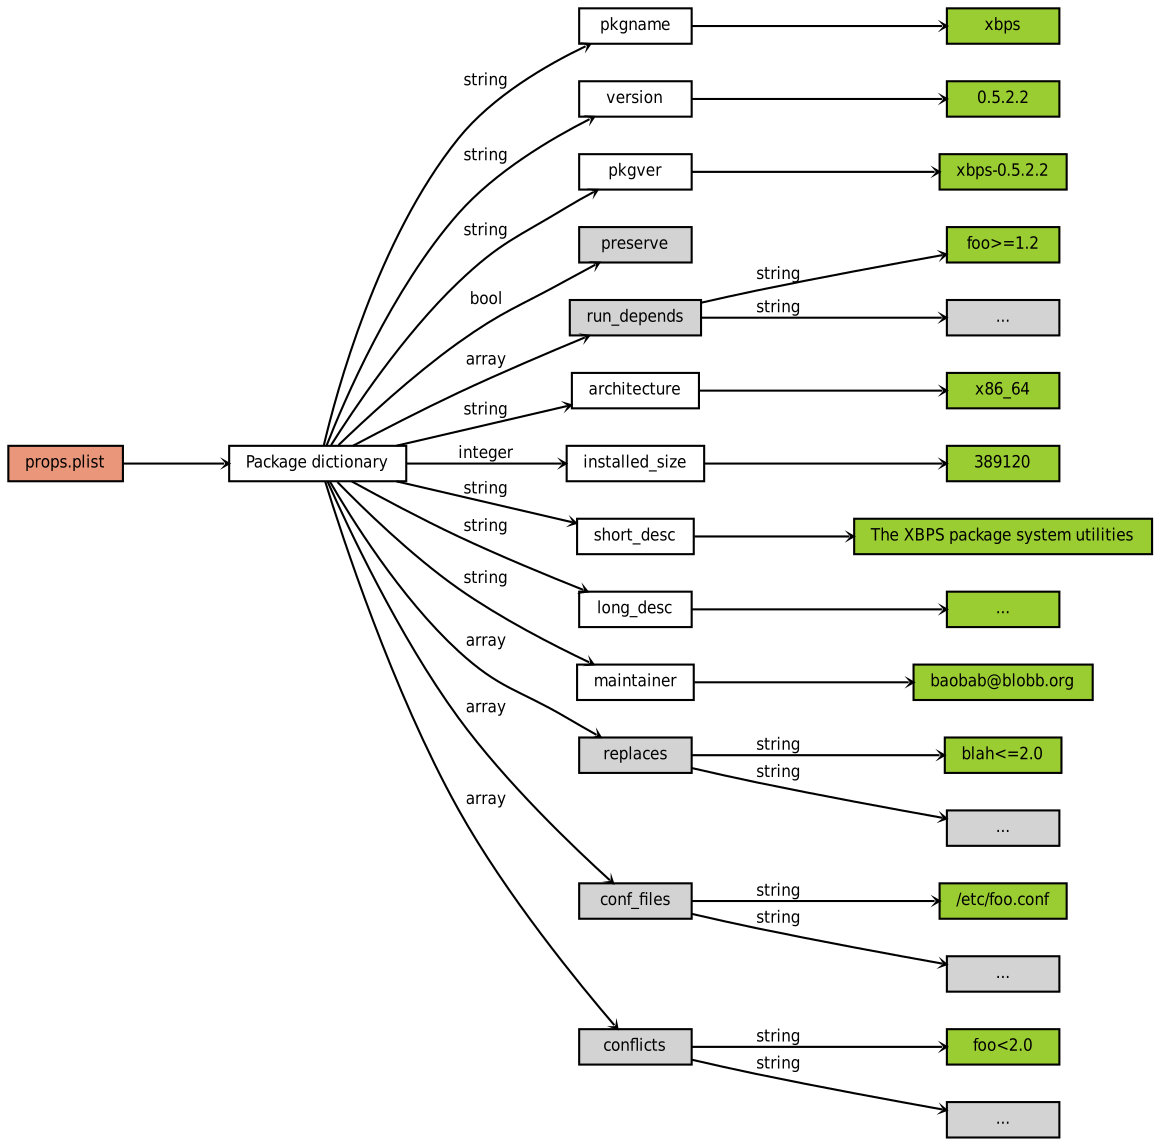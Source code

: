 digraph pkg_props_dictionary {
	graph [rankdir=LR,ranksep="0.7"];
	edge [arrowhead="vee",arrowsize="0.2",fontname="DejaVuSansCondensed",fontsize="8"];
	node [height=".1",shape=box,fontname="DejaVuSansCondensed",fontsize="8"];
	props_plist -> main;
	props_plist [style=filled,fillcolor="darksalmon",label="props.plist"];
	main [label="Package dictionary"];
	main -> pkgname [label="string"];
	pkgname -> pkgname_value;
	pkgname_value [style=filled,fillcolor="yellowgreen",label="xbps"];
	main -> version [label="string"];
	version -> version_value;
	version_value [style=filled,fillcolor="yellowgreen",label="0.5.2.2"];
	main -> pkgver [label="string"];
	pkgver -> pkgver_value;
	pkgver_value [style=filled,fillcolor="yellowgreen",label="xbps-0.5.2.2"];
	main -> preserve [style=filled,label="bool"];
	preserve [style=filled];
	main -> run_depends [label="array"];
	run_depends [style=filled];
	run_depends -> rundep1_string [label="string"];
	run_depends -> rundep2_string [label="string"];
	rundep1_string [style=filled,fillcolor="yellowgreen",label="foo>=1.2"];
	rundep2_string [style=filled,label="..."];
	main -> architecture [label="string"];
	architecture -> arch_value;
	arch_value [style=filled,fillcolor="yellowgreen",label="x86_64"];
	main -> instsize [label="integer"];
	instsize -> instsize_value;
	instsize_value [style=filled,fillcolor="yellowgreen",label="389120"];
	instsize [label="installed_size"];
	main -> short_desc [label="string"]
	short_desc -> shortdesc_val;
	shortdesc_val [style=filled,fillcolor="yellowgreen",label="The XBPS package system utilities"];
	main -> long_desc [label="string"];
	long_desc -> longdesc_val;
	longdesc_val [style=filled,fillcolor="yellowgreen",label="..."];
	main -> maintainer [label="string"];
	maintainer -> maintainer_val;
	maintainer_val [style=filled,fillcolor="yellowgreen",label="baobab@blobb.org"];
	main -> replaces [label="array"];
	replaces [style=filled];
	replaces -> replace1_string [label="string"];
	replaces -> replace2_string [label="string"];
	replace1_string [style=filled,fillcolor="yellowgreen",label="blah<=2.0"];
	replace2_string [style=filled,label="..."];
	main -> conf_files [label="array"];
	conf_files [style=filled];
	conf_files -> cffile1 [style=filled,label="string"];
	conf_files -> cffile2 [style=filled,label="string"];
	cffile1 [style=filled,fillcolor="yellowgreen",label="/etc/foo.conf"];
	cffile2 [style=filled,label="..."];
	main -> conflicts [label="array"];
	conflicts [style=filled];
	conflicts -> conflict1 [style=filled,label="string"];
	conflicts -> conflict2 [style=filled,label="string"];
	conflict1 [style=filled,fillcolor="yellowgreen",label="foo<2.0"];
	conflict2 [style=filled,label="..."];
}
